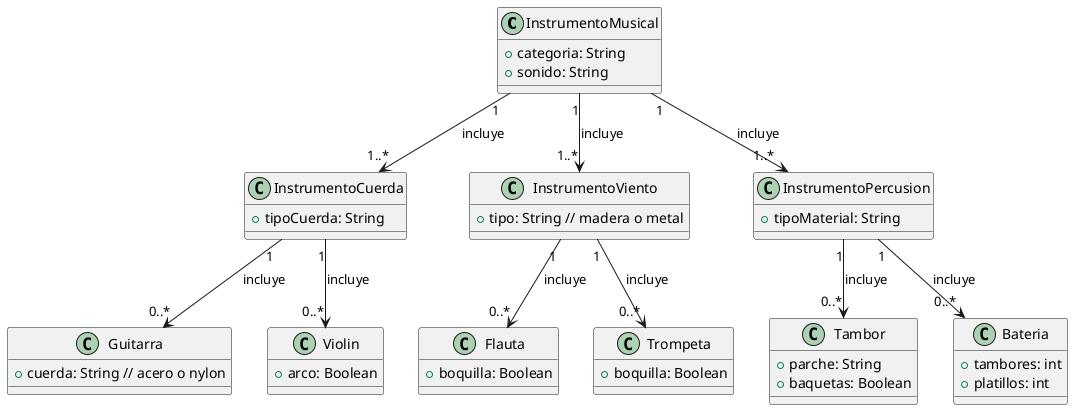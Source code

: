 @startuml ejercicio_2

class InstrumentoMusical {
    +categoria: String
    +sonido: String
}

class InstrumentoCuerda {
    +tipoCuerda: String
}

class Guitarra {
    +cuerda: String // acero o nylon
}

class Violin {
    +arco: Boolean
}

class InstrumentoViento {
    +tipo: String // madera o metal
}

class Flauta {
    +boquilla: Boolean
}

class Trompeta {
    +boquilla: Boolean
}

class InstrumentoPercusion {
    +tipoMaterial: String
}

class Tambor {
    +parche: String
    +baquetas: Boolean
}

class Bateria {
    +tambores: int
    +platillos: int
}

InstrumentoMusical "1" --> "1..*" InstrumentoCuerda : incluye
InstrumentoMusical "1" --> "1..*" InstrumentoViento : incluye
InstrumentoMusical "1" --> "1..*" InstrumentoPercusion : incluye

InstrumentoCuerda "1" --> "0..*" Guitarra : incluye
InstrumentoCuerda "1" --> "0..*" Violin : incluye

InstrumentoViento "1" --> "0..*" Flauta : incluye
InstrumentoViento "1" --> "0..*" Trompeta : incluye

InstrumentoPercusion "1" --> "0..*" Tambor : incluye
InstrumentoPercusion "1" --> "0..*" Bateria : incluye
@enduml

